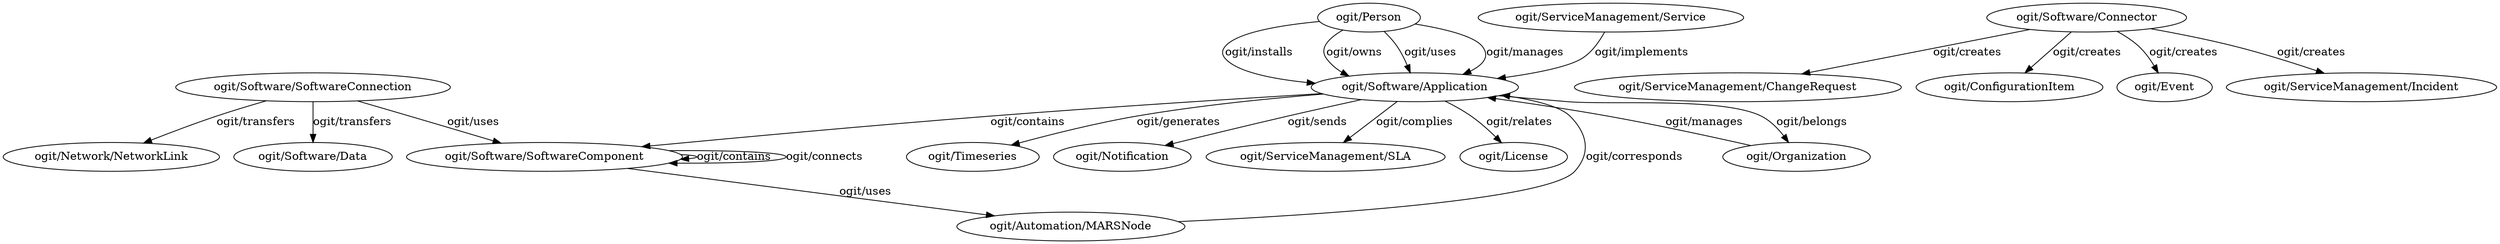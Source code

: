 digraph OGIT_ontology {
   "ogit/Software/Application" -> "ogit/Software/SoftwareComponent" [label="ogit/contains    "];
   "ogit/Software/SoftwareComponent" -> "ogit/Software/SoftwareComponent" [label="ogit/contains    "];
   "ogit/Organization" -> "ogit/Software/Application" [label="ogit/manages    "];
   "ogit/Person" -> "ogit/Software/Application" [label="ogit/manages    "];
   "ogit/Software/Application" -> "ogit/Timeseries" [label="ogit/generates    "];
   "ogit/Software/Application" -> "ogit/Notification" [label="ogit/sends    "];
   "ogit/Software/Connector" -> "ogit/ServiceManagement/ChangeRequest" [label="ogit/creates    "];
   "ogit/Software/Connector" -> "ogit/ConfigurationItem" [label="ogit/creates    "];
   "ogit/Software/Connector" -> "ogit/Event" [label="ogit/creates    "];
   "ogit/Software/Connector" -> "ogit/ServiceManagement/Incident" [label="ogit/creates    "];
   "ogit/Software/Application" -> "ogit/ServiceManagement/SLA" [label="ogit/complies    "];
   "ogit/Software/SoftwareComponent" -> "ogit/Software/SoftwareComponent" [label="ogit/connects    "];
   "ogit/Automation/MARSNode" -> "ogit/Software/Application" [label="ogit/corresponds    "];
   "ogit/Person" -> "ogit/Software/Application" [label="ogit/installs    "];
   "ogit/Software/SoftwareConnection" -> "ogit/Software/Data" [label="ogit/transfers    "];
   "ogit/Software/SoftwareConnection" -> "ogit/Network/NetworkLink" [label="ogit/transfers    "];
   "ogit/ServiceManagement/Service" -> "ogit/Software/Application" [label="ogit/implements    "];
   "ogit/Person" -> "ogit/Software/Application" [label="ogit/owns    "];
   "ogit/Software/Application" -> "ogit/Organization" [label="ogit/belongs    "];
   "ogit/Software/SoftwareComponent" -> "ogit/Automation/MARSNode" [label="ogit/uses    "];
   "ogit/Software/SoftwareConnection" -> "ogit/Software/SoftwareComponent" [label="ogit/uses    "];
   "ogit/Person" -> "ogit/Software/Application" [label="ogit/uses    "];
   "ogit/Software/Application" -> "ogit/License" [label="ogit/relates    "];
}
